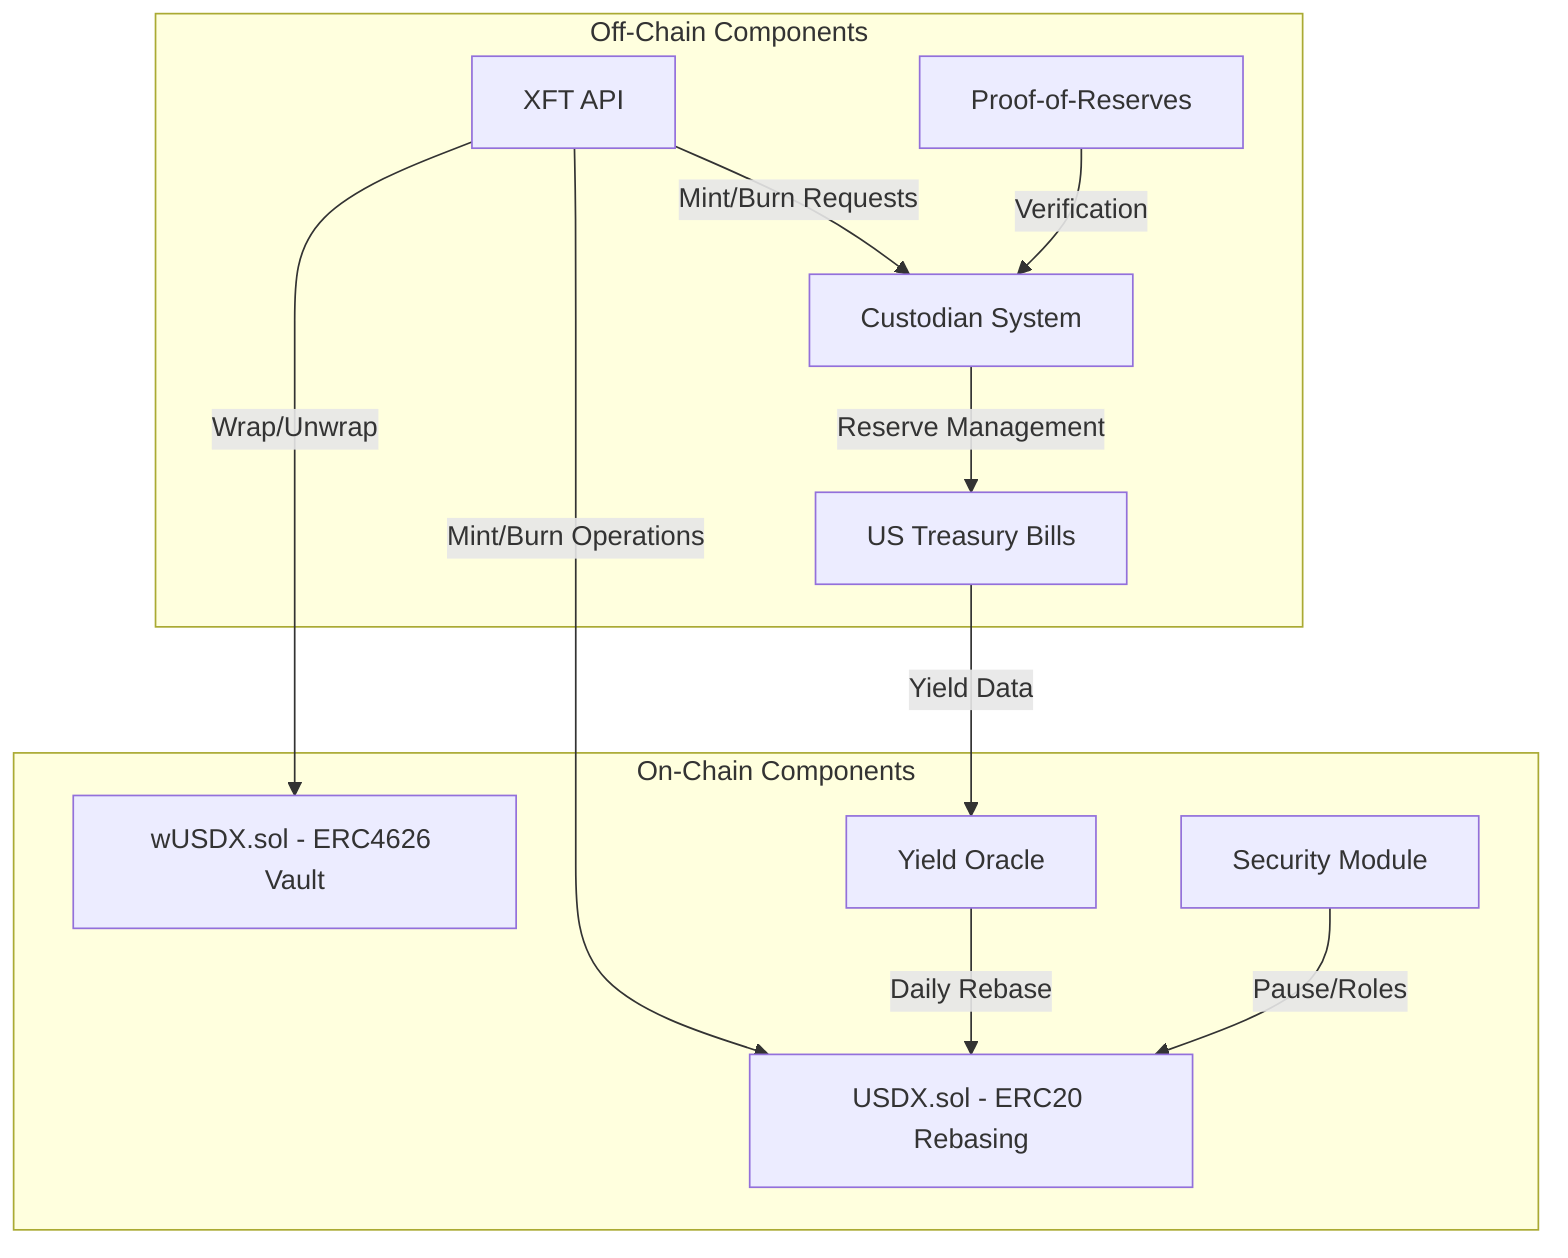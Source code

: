 graph TD
    subgraph "On-Chain Components"
        USDX[USDX.sol - ERC20 Rebasing]
        wUSDX[wUSDX.sol - ERC4626 Vault]
        Oracle[Yield Oracle]
        Security[Security Module]
    end

    subgraph "Off-Chain Components"
        XFT_API[XFT API]
        Custodian[Custodian System]
        Treasury[US Treasury Bills]
        Audit[Proof-of-Reserves]
    end

    XFT_API -->|Mint/Burn Operations| USDX
    XFT_API -->|Wrap/Unwrap| wUSDX
    XFT_API -->|Mint/Burn Requests| Custodian
    Custodian -->|Reserve Management| Treasury
    Treasury -->|Yield Data| Oracle
    Oracle -->|Daily Rebase| USDX
    Security -->|Pause/Roles| USDX
    Audit -->|Verification| Custodian